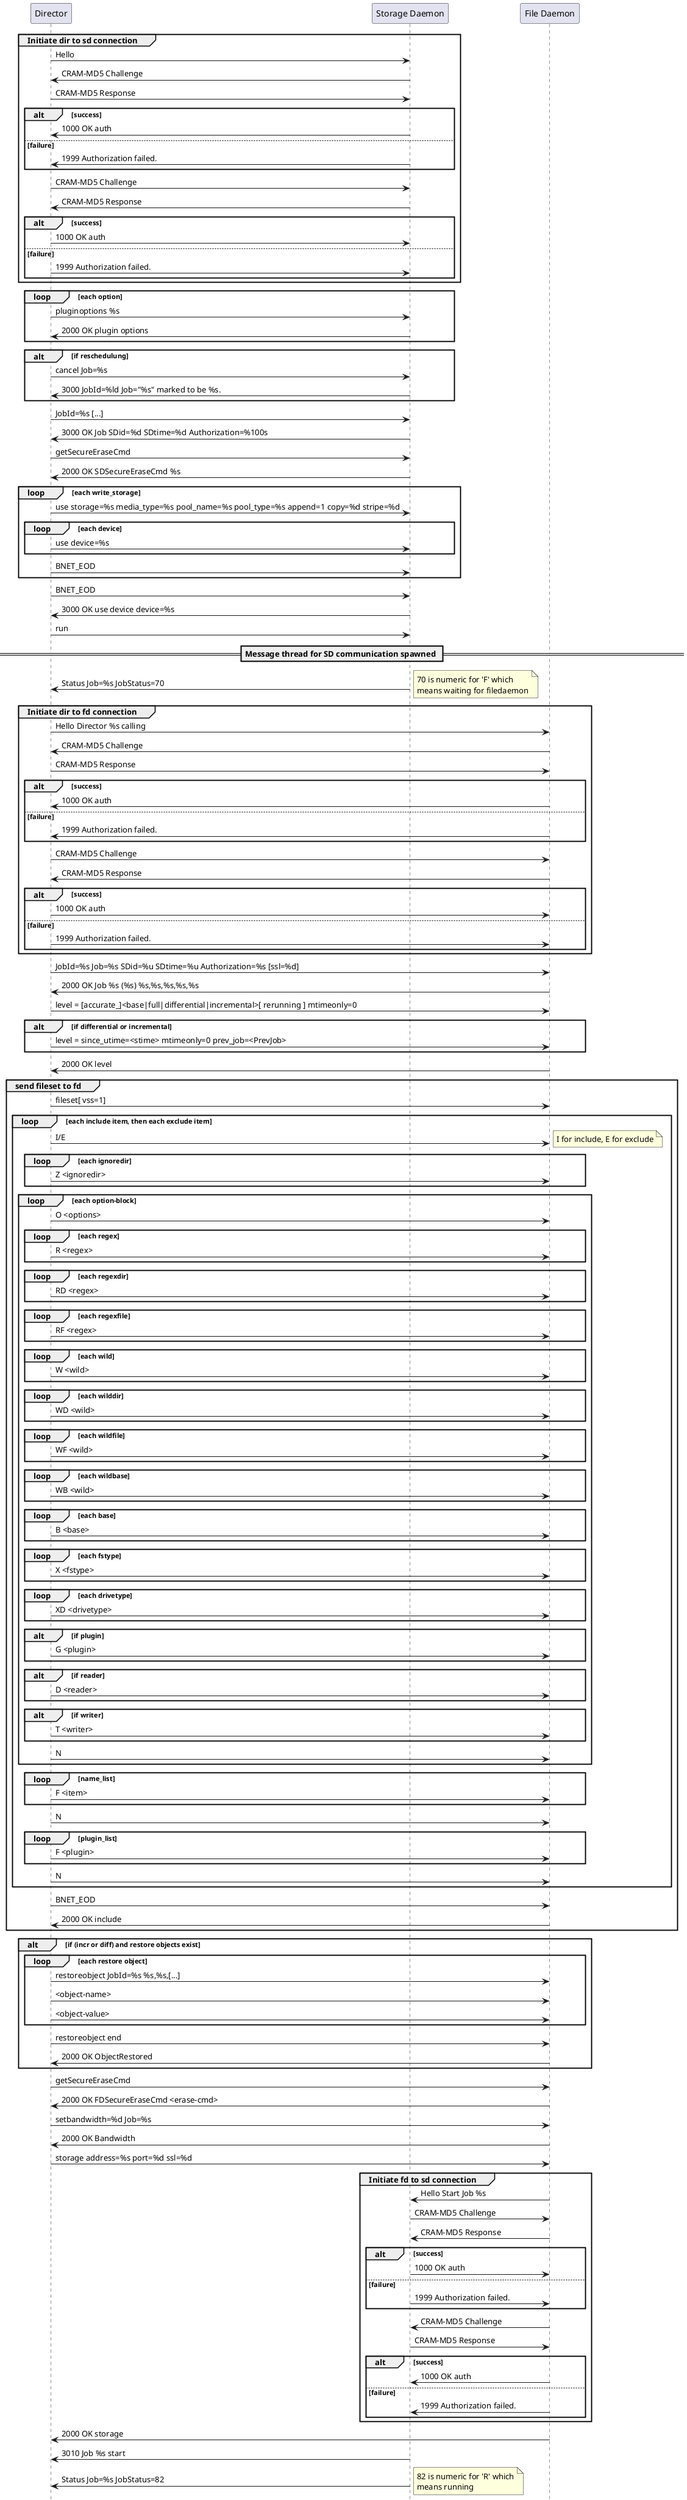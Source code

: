 @startuml
participant d as "Director"
participant s as "Storage Daemon"
participant f as "File Daemon"
group Initiate dir to sd connection
  d -> s : Hello
  s -> d : CRAM-MD5 Challenge
  d -> s : CRAM-MD5 Response
  alt success
    s -> d : 1000 OK auth
  else failure
    s -> d : 1999 Authorization failed.
  end
  d -> s : CRAM-MD5 Challenge
  s -> d : CRAM-MD5 Response
  alt success
    d -> s : 1000 OK auth
  else failure
    d -> s : 1999 Authorization failed.
  end
end
loop each option
  d -> s : pluginoptions %s
  s -> d : 2000 OK plugin options
end
alt if reschedulung
  d -> s : cancel Job=%s
  s -> d : 3000 JobId=%ld Job="%s" marked to be %s.
end
d -> s : JobId=%s [...]
s -> d : 3000 OK Job SDid=%d SDtime=%d Authorization=%100s
d -> s : getSecureEraseCmd
s -> d : 2000 OK SDSecureEraseCmd %s
loop each write_storage
  d -> s : use storage=%s media_type=%s pool_name=%s pool_type=%s append=1 copy=%d stripe=%d
  loop each device
    d -> s : use device=%s
  end
  d -> s : BNET_EOD
end
d -> s : BNET_EOD
s -> d : 3000 OK use device device=%s
d -> s : run
== Message thread for SD communication spawned ==
s -> d : Status Job=%s JobStatus=70
note right
  70 is numeric for 'F' which
  means waiting for filedaemon
end note
group Initiate dir to fd connection
  d -> f : Hello Director %s calling
  f -> d : CRAM-MD5 Challenge
  d -> f : CRAM-MD5 Response
  alt success
    f -> d : 1000 OK auth
  else failure
    f -> d : 1999 Authorization failed.
  end
  d -> f : CRAM-MD5 Challenge
  f -> d : CRAM-MD5 Response
  alt success
    d -> f : 1000 OK auth
  else failure
    d -> f : 1999 Authorization failed.
  end

end
' == SendJobInfoToFileDaemon() ==
d -> f : JobId=%s Job=%s SDid=%u SDtime=%u Authorization=%s [ssl=%d]
f -> d : 2000 OK Job %s (%s) %s,%s,%s,%s,%s
' == SendLevelCommand() ==
d -> f : level = [accurate_]<base|full|differential|incremental>[ rerunning ] mtimeonly=0
alt if differential or incremental
  d -> f : level = since_utime=<stime> mtimeonly=0 prev_job=<PrevJob>
end
f -> d : 2000 OK level
' == SendIncludeList() ==
group send fileset to fd
  d -> f : fileset[ vss=1]
  loop each include item, then each exclude item
    d -> f : I/E
    note right
      I for include, E for exclude
    end note
    loop each ignoredir
      d -> f : Z <ignoredir>
    end
    loop each option-block
      d -> f : O <options>
      loop each regex
        d -> f : R <regex>
      end
      loop each regexdir
        d -> f : RD <regex>
      end
      loop each regexfile
        d -> f : RF <regex>
      end
      loop each wild
        d -> f : W <wild>
      end
      loop each wilddir
        d -> f : WD <wild>
      end
      loop each wildfile
        d -> f : WF <wild>
      end
      loop each wildbase
        d -> f : WB <wild>
      end
      loop each base
        d -> f : B <base>
      end
      loop each fstype
        d -> f : X <fstype>
      end
      loop each drivetype
        d -> f : XD <drivetype>
      end
      alt if plugin
        d -> f : G <plugin>
      end
      alt if reader
        d -> f : D <reader>
      end
      alt if writer
        d -> f : T <writer>
      end
      d -> f : N
    end
    loop name_list
      d -> f : F <item>
    end
    d -> f : N
    loop plugin_list
      d -> f : F <plugin>
    end
    d -> f : N
  end
  d -> f : BNET_EOD
  f -> d : 2000 OK include
end
'== SendExcludeList() ==
' this function does nothing
'== SendPreviousRestoreObjects() ==
alt if (incr or diff) and restore objects exist
  loop each restore object
    d -> f : restoreobject JobId=%s %s,%s,[...]
    d -> f : <object-name>
    d -> f : <object-value>
  end
  d -> f : restoreobject end
  f -> d : 2000 OK ObjectRestored
end
' == SendSecureEraseReqToFd() ==
d -> f : getSecureEraseCmd
f -> d : 2000 OK FDSecureEraseCmd <erase-cmd>
'== SendBwLimitToFd() ==
d -> f : setbandwidth=%d Job=%s
f -> d : 2000 OK Bandwidth

d -> f : storage address=%s port=%d ssl=%d
group Initiate fd to sd connection
  f -> s : Hello Start Job %s
  s -> f : CRAM-MD5 Challenge
  f -> s : CRAM-MD5 Response
  alt success
    s -> f : 1000 OK auth
  else failure
    s -> f : 1999 Authorization failed.
  end
  f -> s : CRAM-MD5 Challenge
  s -> f : CRAM-MD5 Response
  alt success
    f -> s : 1000 OK auth
  else failure
    f -> s : 1999 Authorization failed.
  end
end
f -> d : 2000 OK storage
s -> d : 3010 Job %s start
s -> d : Status Job=%s JobStatus=82
note right
  82 is numeric for 'R' which
  means running
end note
'== SendRunscriptsCommands() ==
alt if runscripts for client
  loop each runscript for this level
    d -> f : Run OnSuccess=%u OnFailure=%u AbortOnError=%u When=%u Command=%s
    f -> d : 2000 OK RunScript
  end
  alt if before script
    d -> f : RunBeforeNow
    f -> d : 2000 OK RunBeforeNow
  end
end
'== SendAccurateCurrentFiles() ==
alt if accurate enabled
  d -> f : accurate files=<approx-number-of-files>
  loop each accurate file
    d -> f : /path/to/file\0LStat\0MD5\0DeltaSeq
  end
  d -> f : BNET_EOD
end
d -> f : backup FileIndex=%ld
f -> d : 2000 OK backup
f -> s : append open session
s -> f : 3000 OK open ticket = <ticket-no>
f -> s : append data <ticket-no>
s -> d : Status Job=%s JobStatus=82
note right
  82 is numeric for 'R' which
  means running
end note
s -> f : 3000 OK data
f -> s : Data Records
f -> s : BNET_EOD
s -> f : 3000 OK append data
f -> s : append end session <ticket-no>
s -> f : 3000 OK end
f -> s : append close session <ticket-no>
s -> f : 3000 OK close Status = %d
s -> f : BNET_EOD
f -> s : BNET_TERMINATE
f -> d : 2800 End Job TermCode=%d JobFiles=%u ReadBytes=%s JobBytes=%s Errors=%u VSS=%d Encrypt=%d
loop each queued message
  f -> d : Jmsg Job=%s type=%d level=%lld %s
end
d -> f : BNET_TERMINATE

loop each queued message
  s -> d : Jmsg Job=%s type=%d level=%lld %s
end
s -> d : Status Job=%s JobStatus=84
note right
  82 is numeric for 'T' which
  means terminated normally
end note
s -> d : 3099 Job %s end JobStatus=%d JobFiles=%d JobBytes=%s JobErrors=%u
== Message thread for SD communication exits ==
s -> d : BNET_EOD
@enduml
